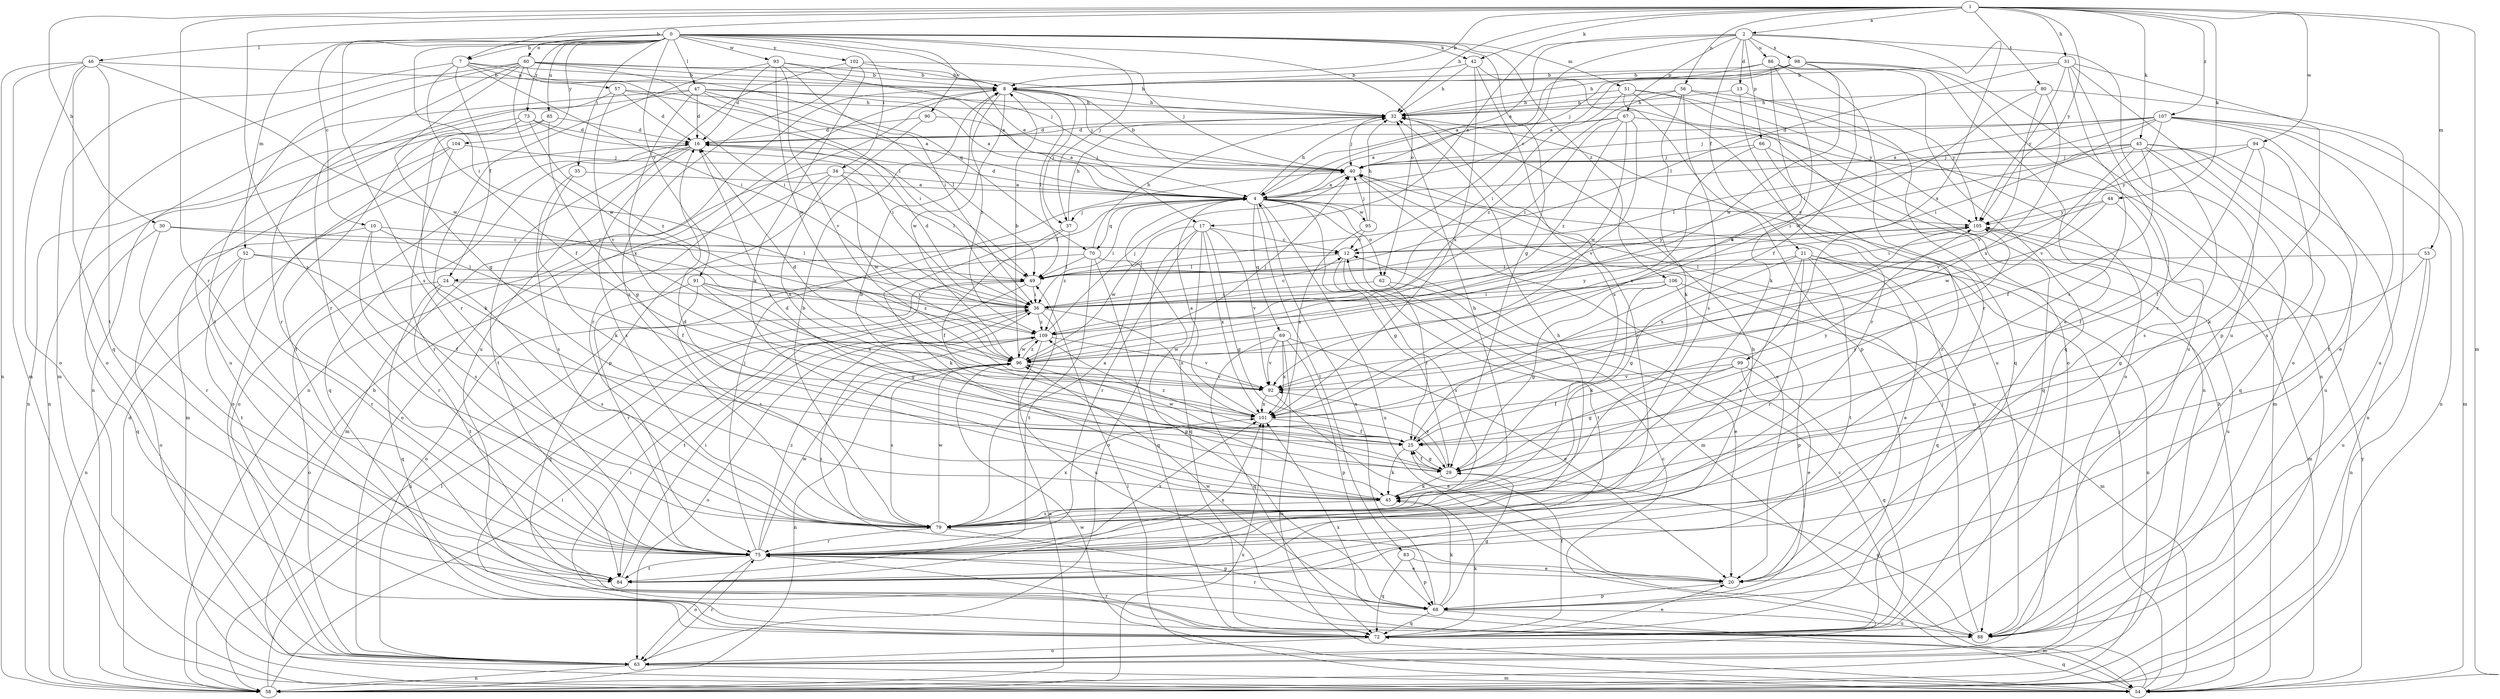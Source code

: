 strict digraph  {
0;
1;
2;
4;
7;
8;
10;
12;
13;
16;
17;
20;
21;
24;
25;
29;
30;
31;
32;
34;
35;
36;
37;
40;
42;
43;
44;
45;
46;
47;
49;
51;
52;
53;
54;
56;
57;
58;
60;
62;
63;
66;
67;
68;
69;
70;
72;
73;
75;
79;
80;
83;
84;
85;
86;
88;
90;
91;
92;
93;
94;
95;
96;
98;
99;
101;
102;
104;
105;
106;
107;
109;
0 -> 7  [label=b];
0 -> 10  [label=c];
0 -> 17  [label=e];
0 -> 29  [label=g];
0 -> 34  [label=i];
0 -> 35  [label=i];
0 -> 36  [label=i];
0 -> 37  [label=j];
0 -> 42  [label=k];
0 -> 46  [label=l];
0 -> 47  [label=l];
0 -> 51  [label=m];
0 -> 52  [label=m];
0 -> 60  [label=o];
0 -> 62  [label=o];
0 -> 73  [label=r];
0 -> 79  [label=s];
0 -> 85  [label=u];
0 -> 90  [label=v];
0 -> 91  [label=v];
0 -> 93  [label=w];
0 -> 102  [label=y];
0 -> 104  [label=y];
0 -> 106  [label=z];
1 -> 2  [label=a];
1 -> 7  [label=b];
1 -> 8  [label=b];
1 -> 30  [label=h];
1 -> 31  [label=h];
1 -> 32  [label=h];
1 -> 42  [label=k];
1 -> 43  [label=k];
1 -> 44  [label=k];
1 -> 53  [label=m];
1 -> 54  [label=m];
1 -> 56  [label=n];
1 -> 75  [label=r];
1 -> 79  [label=s];
1 -> 80  [label=t];
1 -> 94  [label=w];
1 -> 105  [label=y];
1 -> 107  [label=z];
2 -> 4  [label=a];
2 -> 12  [label=c];
2 -> 13  [label=d];
2 -> 17  [label=e];
2 -> 21  [label=f];
2 -> 66  [label=p];
2 -> 67  [label=p];
2 -> 86  [label=u];
2 -> 88  [label=u];
2 -> 98  [label=x];
2 -> 99  [label=x];
4 -> 16  [label=d];
4 -> 24  [label=f];
4 -> 29  [label=g];
4 -> 32  [label=h];
4 -> 36  [label=i];
4 -> 37  [label=j];
4 -> 54  [label=m];
4 -> 62  [label=o];
4 -> 69  [label=q];
4 -> 70  [label=q];
4 -> 83  [label=t];
4 -> 88  [label=u];
4 -> 95  [label=w];
4 -> 105  [label=y];
7 -> 8  [label=b];
7 -> 24  [label=f];
7 -> 25  [label=f];
7 -> 36  [label=i];
7 -> 54  [label=m];
7 -> 57  [label=n];
7 -> 70  [label=q];
8 -> 32  [label=h];
8 -> 37  [label=j];
8 -> 40  [label=j];
8 -> 49  [label=l];
8 -> 58  [label=n];
8 -> 75  [label=r];
8 -> 96  [label=w];
8 -> 109  [label=z];
10 -> 12  [label=c];
10 -> 25  [label=f];
10 -> 63  [label=o];
10 -> 75  [label=r];
10 -> 79  [label=s];
12 -> 49  [label=l];
12 -> 79  [label=s];
12 -> 84  [label=t];
12 -> 105  [label=y];
13 -> 32  [label=h];
13 -> 72  [label=q];
13 -> 75  [label=r];
16 -> 40  [label=j];
16 -> 63  [label=o];
16 -> 72  [label=q];
16 -> 79  [label=s];
16 -> 84  [label=t];
17 -> 12  [label=c];
17 -> 29  [label=g];
17 -> 63  [label=o];
17 -> 72  [label=q];
17 -> 75  [label=r];
17 -> 92  [label=v];
17 -> 96  [label=w];
17 -> 101  [label=x];
20 -> 68  [label=p];
20 -> 109  [label=z];
21 -> 20  [label=e];
21 -> 29  [label=g];
21 -> 49  [label=l];
21 -> 58  [label=n];
21 -> 72  [label=q];
21 -> 75  [label=r];
21 -> 79  [label=s];
21 -> 84  [label=t];
24 -> 36  [label=i];
24 -> 63  [label=o];
24 -> 72  [label=q];
24 -> 79  [label=s];
24 -> 84  [label=t];
25 -> 29  [label=g];
25 -> 45  [label=k];
25 -> 96  [label=w];
25 -> 105  [label=y];
25 -> 109  [label=z];
29 -> 16  [label=d];
29 -> 25  [label=f];
29 -> 45  [label=k];
29 -> 92  [label=v];
29 -> 105  [label=y];
30 -> 12  [label=c];
30 -> 49  [label=l];
30 -> 72  [label=q];
30 -> 75  [label=r];
31 -> 8  [label=b];
31 -> 49  [label=l];
31 -> 63  [label=o];
31 -> 68  [label=p];
31 -> 75  [label=r];
31 -> 79  [label=s];
31 -> 105  [label=y];
32 -> 16  [label=d];
32 -> 40  [label=j];
32 -> 75  [label=r];
34 -> 4  [label=a];
34 -> 49  [label=l];
34 -> 54  [label=m];
34 -> 63  [label=o];
34 -> 96  [label=w];
34 -> 101  [label=x];
35 -> 4  [label=a];
35 -> 45  [label=k];
35 -> 79  [label=s];
36 -> 12  [label=c];
36 -> 16  [label=d];
36 -> 84  [label=t];
36 -> 88  [label=u];
36 -> 101  [label=x];
36 -> 109  [label=z];
37 -> 25  [label=f];
37 -> 32  [label=h];
37 -> 45  [label=k];
37 -> 109  [label=z];
40 -> 4  [label=a];
40 -> 8  [label=b];
40 -> 20  [label=e];
40 -> 88  [label=u];
42 -> 8  [label=b];
42 -> 32  [label=h];
42 -> 63  [label=o];
42 -> 79  [label=s];
42 -> 101  [label=x];
43 -> 25  [label=f];
43 -> 36  [label=i];
43 -> 40  [label=j];
43 -> 49  [label=l];
43 -> 58  [label=n];
43 -> 72  [label=q];
43 -> 79  [label=s];
43 -> 88  [label=u];
43 -> 92  [label=v];
44 -> 25  [label=f];
44 -> 36  [label=i];
44 -> 96  [label=w];
44 -> 105  [label=y];
45 -> 8  [label=b];
45 -> 16  [label=d];
45 -> 32  [label=h];
45 -> 79  [label=s];
46 -> 8  [label=b];
46 -> 54  [label=m];
46 -> 58  [label=n];
46 -> 63  [label=o];
46 -> 72  [label=q];
46 -> 84  [label=t];
46 -> 96  [label=w];
47 -> 4  [label=a];
47 -> 16  [label=d];
47 -> 32  [label=h];
47 -> 36  [label=i];
47 -> 49  [label=l];
47 -> 58  [label=n];
47 -> 88  [label=u];
47 -> 101  [label=x];
49 -> 36  [label=i];
49 -> 58  [label=n];
49 -> 72  [label=q];
51 -> 32  [label=h];
51 -> 36  [label=i];
51 -> 58  [label=n];
51 -> 68  [label=p];
51 -> 88  [label=u];
51 -> 105  [label=y];
52 -> 25  [label=f];
52 -> 49  [label=l];
52 -> 58  [label=n];
52 -> 75  [label=r];
52 -> 84  [label=t];
53 -> 29  [label=g];
53 -> 49  [label=l];
53 -> 58  [label=n];
53 -> 88  [label=u];
54 -> 12  [label=c];
54 -> 32  [label=h];
54 -> 40  [label=j];
54 -> 49  [label=l];
54 -> 72  [label=q];
54 -> 96  [label=w];
54 -> 105  [label=y];
56 -> 32  [label=h];
56 -> 45  [label=k];
56 -> 63  [label=o];
56 -> 79  [label=s];
56 -> 105  [label=y];
56 -> 109  [label=z];
57 -> 4  [label=a];
57 -> 16  [label=d];
57 -> 32  [label=h];
57 -> 75  [label=r];
57 -> 92  [label=v];
58 -> 8  [label=b];
58 -> 16  [label=d];
58 -> 36  [label=i];
58 -> 49  [label=l];
58 -> 101  [label=x];
60 -> 4  [label=a];
60 -> 8  [label=b];
60 -> 29  [label=g];
60 -> 32  [label=h];
60 -> 36  [label=i];
60 -> 49  [label=l];
60 -> 63  [label=o];
60 -> 75  [label=r];
60 -> 84  [label=t];
60 -> 96  [label=w];
62 -> 20  [label=e];
62 -> 25  [label=f];
62 -> 36  [label=i];
63 -> 12  [label=c];
63 -> 54  [label=m];
63 -> 58  [label=n];
63 -> 75  [label=r];
66 -> 40  [label=j];
66 -> 72  [label=q];
66 -> 75  [label=r];
66 -> 101  [label=x];
67 -> 4  [label=a];
67 -> 16  [label=d];
67 -> 36  [label=i];
67 -> 54  [label=m];
67 -> 92  [label=v];
67 -> 96  [label=w];
67 -> 109  [label=z];
68 -> 4  [label=a];
68 -> 29  [label=g];
68 -> 45  [label=k];
68 -> 54  [label=m];
68 -> 72  [label=q];
68 -> 75  [label=r];
68 -> 88  [label=u];
68 -> 96  [label=w];
69 -> 20  [label=e];
69 -> 54  [label=m];
69 -> 68  [label=p];
69 -> 72  [label=q];
69 -> 92  [label=v];
69 -> 96  [label=w];
69 -> 101  [label=x];
70 -> 32  [label=h];
70 -> 49  [label=l];
70 -> 63  [label=o];
70 -> 68  [label=p];
70 -> 72  [label=q];
70 -> 84  [label=t];
72 -> 20  [label=e];
72 -> 25  [label=f];
72 -> 36  [label=i];
72 -> 45  [label=k];
72 -> 63  [label=o];
72 -> 75  [label=r];
73 -> 16  [label=d];
73 -> 36  [label=i];
73 -> 58  [label=n];
73 -> 84  [label=t];
73 -> 109  [label=z];
75 -> 20  [label=e];
75 -> 32  [label=h];
75 -> 40  [label=j];
75 -> 63  [label=o];
75 -> 84  [label=t];
75 -> 96  [label=w];
75 -> 101  [label=x];
75 -> 109  [label=z];
79 -> 4  [label=a];
79 -> 8  [label=b];
79 -> 68  [label=p];
79 -> 75  [label=r];
79 -> 96  [label=w];
79 -> 101  [label=x];
80 -> 32  [label=h];
80 -> 88  [label=u];
80 -> 92  [label=v];
80 -> 96  [label=w];
80 -> 101  [label=x];
83 -> 20  [label=e];
83 -> 68  [label=p];
83 -> 72  [label=q];
84 -> 32  [label=h];
84 -> 36  [label=i];
84 -> 101  [label=x];
85 -> 16  [label=d];
85 -> 29  [label=g];
85 -> 45  [label=k];
85 -> 58  [label=n];
86 -> 4  [label=a];
86 -> 8  [label=b];
86 -> 20  [label=e];
86 -> 45  [label=k];
86 -> 72  [label=q];
86 -> 75  [label=r];
86 -> 101  [label=x];
88 -> 29  [label=g];
88 -> 40  [label=j];
88 -> 101  [label=x];
90 -> 4  [label=a];
90 -> 16  [label=d];
90 -> 68  [label=p];
91 -> 29  [label=g];
91 -> 36  [label=i];
91 -> 75  [label=r];
91 -> 79  [label=s];
91 -> 101  [label=x];
91 -> 109  [label=z];
92 -> 16  [label=d];
92 -> 20  [label=e];
92 -> 101  [label=x];
93 -> 8  [label=b];
93 -> 16  [label=d];
93 -> 36  [label=i];
93 -> 40  [label=j];
93 -> 75  [label=r];
93 -> 92  [label=v];
93 -> 96  [label=w];
94 -> 25  [label=f];
94 -> 40  [label=j];
94 -> 45  [label=k];
94 -> 79  [label=s];
94 -> 105  [label=y];
95 -> 12  [label=c];
95 -> 32  [label=h];
95 -> 40  [label=j];
95 -> 101  [label=x];
96 -> 8  [label=b];
96 -> 40  [label=j];
96 -> 58  [label=n];
96 -> 79  [label=s];
96 -> 92  [label=v];
96 -> 109  [label=z];
98 -> 4  [label=a];
98 -> 8  [label=b];
98 -> 25  [label=f];
98 -> 32  [label=h];
98 -> 40  [label=j];
98 -> 58  [label=n];
98 -> 88  [label=u];
98 -> 96  [label=w];
99 -> 20  [label=e];
99 -> 25  [label=f];
99 -> 29  [label=g];
99 -> 72  [label=q];
99 -> 92  [label=v];
101 -> 4  [label=a];
101 -> 25  [label=f];
102 -> 8  [label=b];
102 -> 40  [label=j];
102 -> 45  [label=k];
102 -> 79  [label=s];
102 -> 88  [label=u];
104 -> 40  [label=j];
104 -> 54  [label=m];
104 -> 63  [label=o];
104 -> 75  [label=r];
105 -> 12  [label=c];
105 -> 54  [label=m];
105 -> 88  [label=u];
105 -> 101  [label=x];
106 -> 29  [label=g];
106 -> 36  [label=i];
106 -> 45  [label=k];
106 -> 54  [label=m];
106 -> 68  [label=p];
107 -> 4  [label=a];
107 -> 16  [label=d];
107 -> 20  [label=e];
107 -> 36  [label=i];
107 -> 40  [label=j];
107 -> 49  [label=l];
107 -> 54  [label=m];
107 -> 58  [label=n];
107 -> 84  [label=t];
107 -> 92  [label=v];
109 -> 40  [label=j];
109 -> 58  [label=n];
109 -> 63  [label=o];
109 -> 92  [label=v];
109 -> 96  [label=w];
109 -> 105  [label=y];
}
